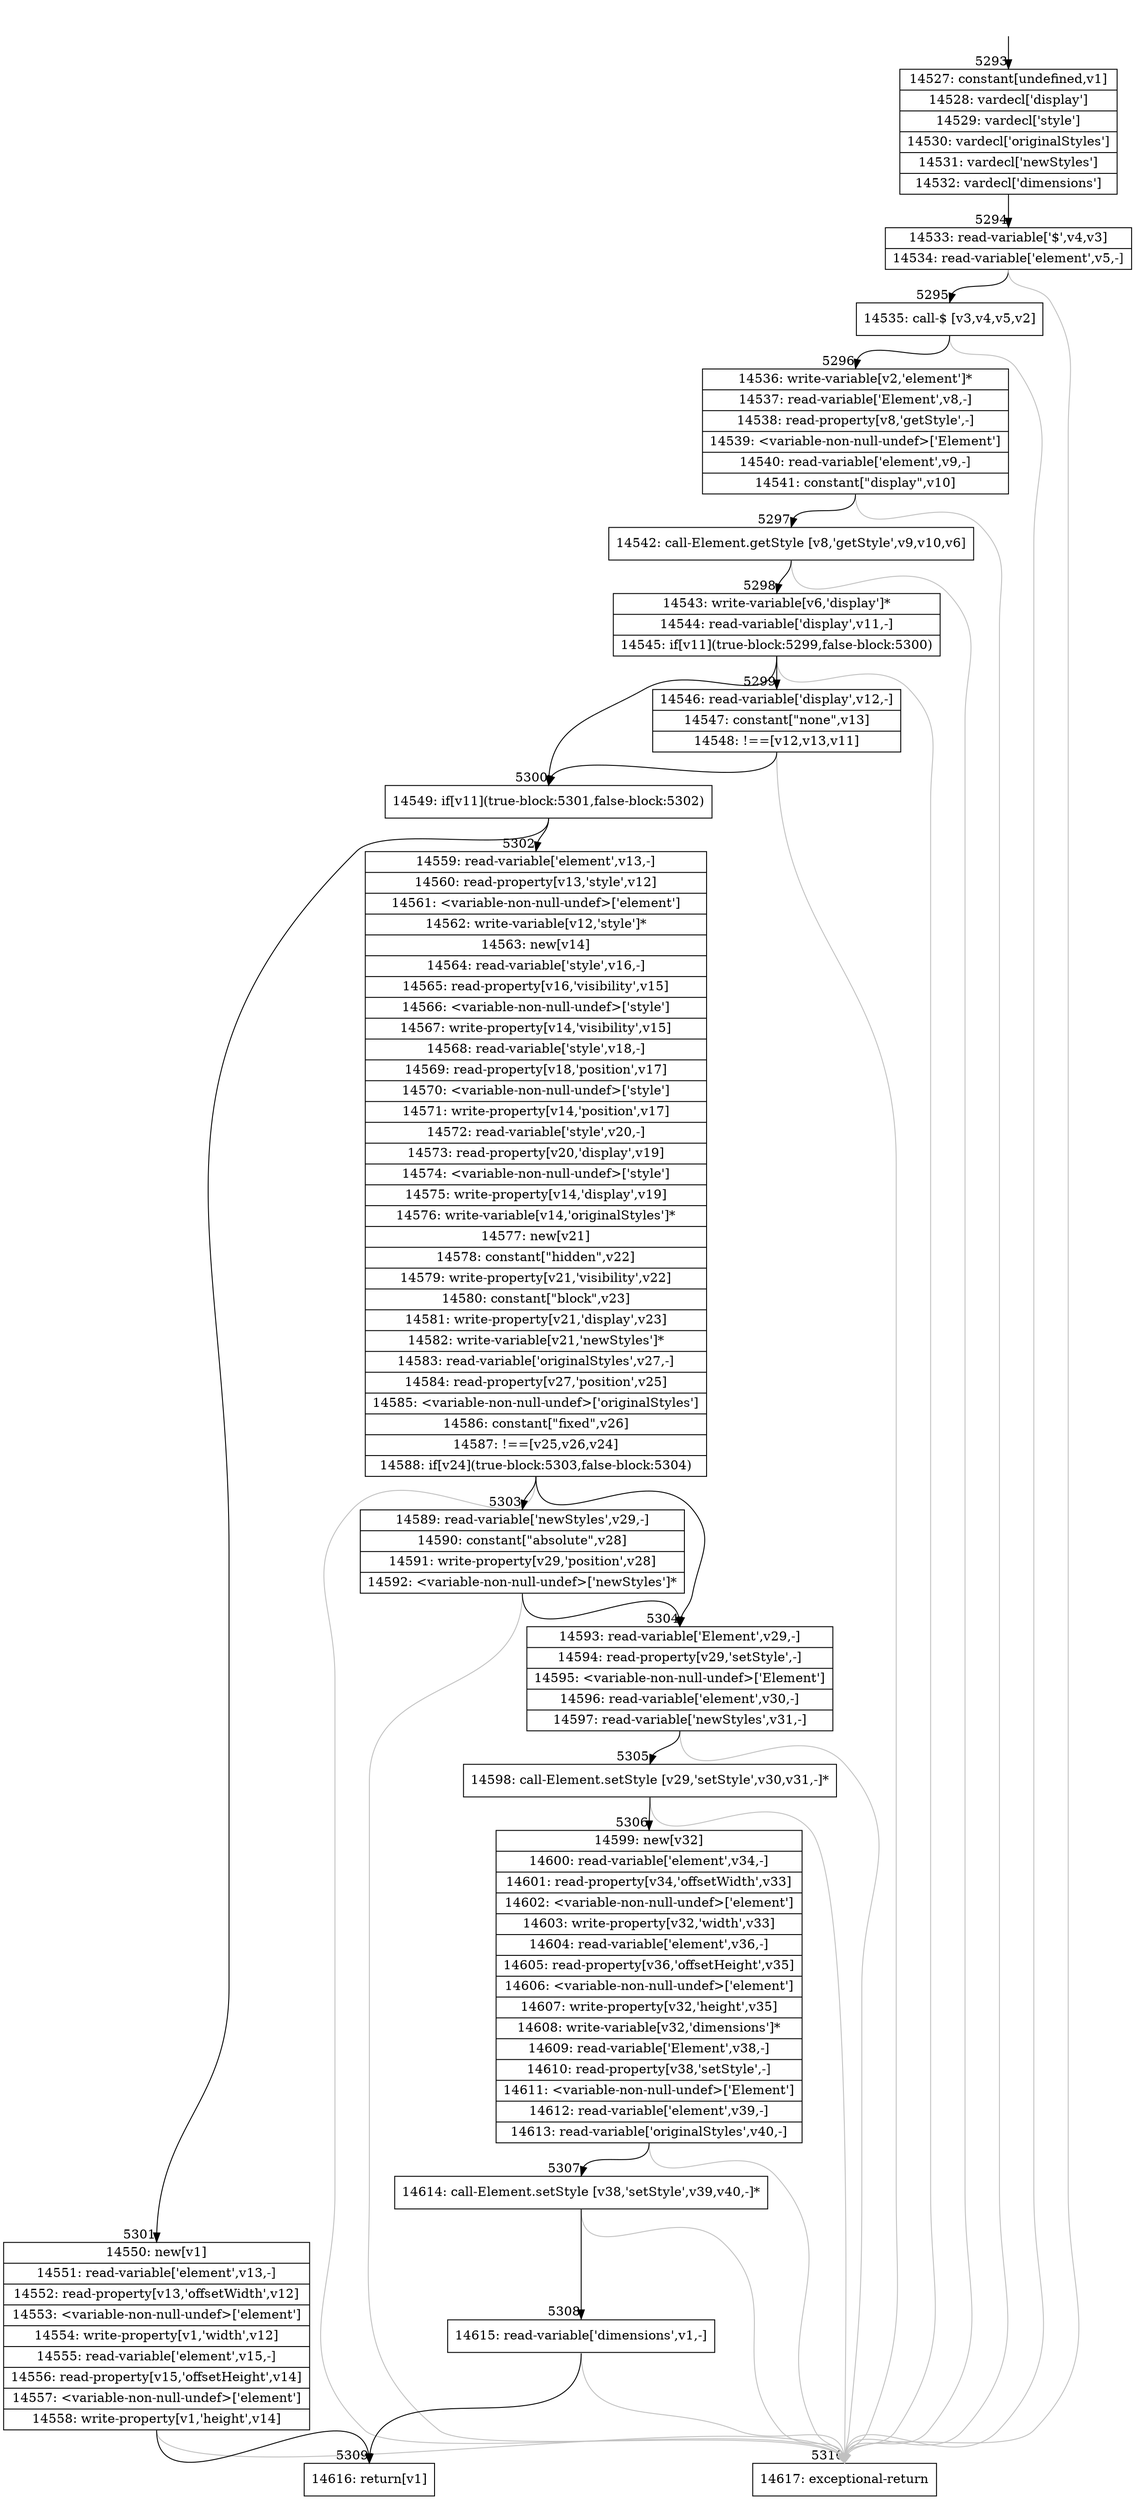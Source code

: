 digraph {
rankdir="TD"
BB_entry430[shape=none,label=""];
BB_entry430 -> BB5293 [tailport=s, headport=n, headlabel="    5293"]
BB5293 [shape=record label="{14527: constant[undefined,v1]|14528: vardecl['display']|14529: vardecl['style']|14530: vardecl['originalStyles']|14531: vardecl['newStyles']|14532: vardecl['dimensions']}" ] 
BB5293 -> BB5294 [tailport=s, headport=n, headlabel="      5294"]
BB5294 [shape=record label="{14533: read-variable['$',v4,v3]|14534: read-variable['element',v5,-]}" ] 
BB5294 -> BB5295 [tailport=s, headport=n, headlabel="      5295"]
BB5294 -> BB5310 [tailport=s, headport=n, color=gray, headlabel="      5310"]
BB5295 [shape=record label="{14535: call-$ [v3,v4,v5,v2]}" ] 
BB5295 -> BB5296 [tailport=s, headport=n, headlabel="      5296"]
BB5295 -> BB5310 [tailport=s, headport=n, color=gray]
BB5296 [shape=record label="{14536: write-variable[v2,'element']*|14537: read-variable['Element',v8,-]|14538: read-property[v8,'getStyle',-]|14539: \<variable-non-null-undef\>['Element']|14540: read-variable['element',v9,-]|14541: constant[\"display\",v10]}" ] 
BB5296 -> BB5297 [tailport=s, headport=n, headlabel="      5297"]
BB5296 -> BB5310 [tailport=s, headport=n, color=gray]
BB5297 [shape=record label="{14542: call-Element.getStyle [v8,'getStyle',v9,v10,v6]}" ] 
BB5297 -> BB5298 [tailport=s, headport=n, headlabel="      5298"]
BB5297 -> BB5310 [tailport=s, headport=n, color=gray]
BB5298 [shape=record label="{14543: write-variable[v6,'display']*|14544: read-variable['display',v11,-]|14545: if[v11](true-block:5299,false-block:5300)}" ] 
BB5298 -> BB5300 [tailport=s, headport=n, headlabel="      5300"]
BB5298 -> BB5299 [tailport=s, headport=n, headlabel="      5299"]
BB5298 -> BB5310 [tailport=s, headport=n, color=gray]
BB5299 [shape=record label="{14546: read-variable['display',v12,-]|14547: constant[\"none\",v13]|14548: !==[v12,v13,v11]}" ] 
BB5299 -> BB5300 [tailport=s, headport=n]
BB5299 -> BB5310 [tailport=s, headport=n, color=gray]
BB5300 [shape=record label="{14549: if[v11](true-block:5301,false-block:5302)}" ] 
BB5300 -> BB5301 [tailport=s, headport=n, headlabel="      5301"]
BB5300 -> BB5302 [tailport=s, headport=n, headlabel="      5302"]
BB5301 [shape=record label="{14550: new[v1]|14551: read-variable['element',v13,-]|14552: read-property[v13,'offsetWidth',v12]|14553: \<variable-non-null-undef\>['element']|14554: write-property[v1,'width',v12]|14555: read-variable['element',v15,-]|14556: read-property[v15,'offsetHeight',v14]|14557: \<variable-non-null-undef\>['element']|14558: write-property[v1,'height',v14]}" ] 
BB5301 -> BB5309 [tailport=s, headport=n, headlabel="      5309"]
BB5301 -> BB5310 [tailport=s, headport=n, color=gray]
BB5302 [shape=record label="{14559: read-variable['element',v13,-]|14560: read-property[v13,'style',v12]|14561: \<variable-non-null-undef\>['element']|14562: write-variable[v12,'style']*|14563: new[v14]|14564: read-variable['style',v16,-]|14565: read-property[v16,'visibility',v15]|14566: \<variable-non-null-undef\>['style']|14567: write-property[v14,'visibility',v15]|14568: read-variable['style',v18,-]|14569: read-property[v18,'position',v17]|14570: \<variable-non-null-undef\>['style']|14571: write-property[v14,'position',v17]|14572: read-variable['style',v20,-]|14573: read-property[v20,'display',v19]|14574: \<variable-non-null-undef\>['style']|14575: write-property[v14,'display',v19]|14576: write-variable[v14,'originalStyles']*|14577: new[v21]|14578: constant[\"hidden\",v22]|14579: write-property[v21,'visibility',v22]|14580: constant[\"block\",v23]|14581: write-property[v21,'display',v23]|14582: write-variable[v21,'newStyles']*|14583: read-variable['originalStyles',v27,-]|14584: read-property[v27,'position',v25]|14585: \<variable-non-null-undef\>['originalStyles']|14586: constant[\"fixed\",v26]|14587: !==[v25,v26,v24]|14588: if[v24](true-block:5303,false-block:5304)}" ] 
BB5302 -> BB5303 [tailport=s, headport=n, headlabel="      5303"]
BB5302 -> BB5304 [tailport=s, headport=n, headlabel="      5304"]
BB5302 -> BB5310 [tailport=s, headport=n, color=gray]
BB5303 [shape=record label="{14589: read-variable['newStyles',v29,-]|14590: constant[\"absolute\",v28]|14591: write-property[v29,'position',v28]|14592: \<variable-non-null-undef\>['newStyles']*}" ] 
BB5303 -> BB5304 [tailport=s, headport=n]
BB5303 -> BB5310 [tailport=s, headport=n, color=gray]
BB5304 [shape=record label="{14593: read-variable['Element',v29,-]|14594: read-property[v29,'setStyle',-]|14595: \<variable-non-null-undef\>['Element']|14596: read-variable['element',v30,-]|14597: read-variable['newStyles',v31,-]}" ] 
BB5304 -> BB5305 [tailport=s, headport=n, headlabel="      5305"]
BB5304 -> BB5310 [tailport=s, headport=n, color=gray]
BB5305 [shape=record label="{14598: call-Element.setStyle [v29,'setStyle',v30,v31,-]*}" ] 
BB5305 -> BB5306 [tailport=s, headport=n, headlabel="      5306"]
BB5305 -> BB5310 [tailport=s, headport=n, color=gray]
BB5306 [shape=record label="{14599: new[v32]|14600: read-variable['element',v34,-]|14601: read-property[v34,'offsetWidth',v33]|14602: \<variable-non-null-undef\>['element']|14603: write-property[v32,'width',v33]|14604: read-variable['element',v36,-]|14605: read-property[v36,'offsetHeight',v35]|14606: \<variable-non-null-undef\>['element']|14607: write-property[v32,'height',v35]|14608: write-variable[v32,'dimensions']*|14609: read-variable['Element',v38,-]|14610: read-property[v38,'setStyle',-]|14611: \<variable-non-null-undef\>['Element']|14612: read-variable['element',v39,-]|14613: read-variable['originalStyles',v40,-]}" ] 
BB5306 -> BB5307 [tailport=s, headport=n, headlabel="      5307"]
BB5306 -> BB5310 [tailport=s, headport=n, color=gray]
BB5307 [shape=record label="{14614: call-Element.setStyle [v38,'setStyle',v39,v40,-]*}" ] 
BB5307 -> BB5308 [tailport=s, headport=n, headlabel="      5308"]
BB5307 -> BB5310 [tailport=s, headport=n, color=gray]
BB5308 [shape=record label="{14615: read-variable['dimensions',v1,-]}" ] 
BB5308 -> BB5309 [tailport=s, headport=n]
BB5308 -> BB5310 [tailport=s, headport=n, color=gray]
BB5309 [shape=record label="{14616: return[v1]}" ] 
BB5310 [shape=record label="{14617: exceptional-return}" ] 
//#$~ 4044
}
